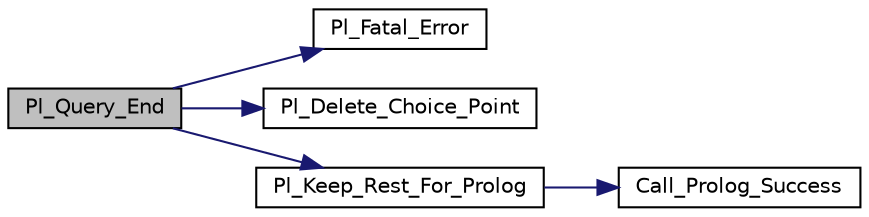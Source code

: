 digraph "Pl_Query_End"
{
  edge [fontname="Helvetica",fontsize="10",labelfontname="Helvetica",labelfontsize="10"];
  node [fontname="Helvetica",fontsize="10",shape=record];
  rankdir="LR";
  Node1 [label="Pl_Query_End",height=0.2,width=0.4,color="black", fillcolor="grey75", style="filled", fontcolor="black"];
  Node1 -> Node2 [color="midnightblue",fontsize="10",style="solid",fontname="Helvetica"];
  Node2 [label="Pl_Fatal_Error",height=0.2,width=0.4,color="black", fillcolor="white", style="filled",URL="$misc_8c.html#a190fea7904d7245d4fdc5e9404a07907"];
  Node1 -> Node3 [color="midnightblue",fontsize="10",style="solid",fontname="Helvetica"];
  Node3 [label="Pl_Delete_Choice_Point",height=0.2,width=0.4,color="black", fillcolor="white", style="filled",URL="$wam__inst_8c.html#a1f8b77617ef38000ca80700aaefbc694"];
  Node1 -> Node4 [color="midnightblue",fontsize="10",style="solid",fontname="Helvetica"];
  Node4 [label="Pl_Keep_Rest_For_Prolog",height=0.2,width=0.4,color="black", fillcolor="white", style="filled",URL="$engine_8c.html#ad168aa88e74dd55cbce32c9c64683588"];
  Node4 -> Node5 [color="midnightblue",fontsize="10",style="solid",fontname="Helvetica"];
  Node5 [label="Call_Prolog_Success",height=0.2,width=0.4,color="black", fillcolor="white", style="filled",URL="$engine_8c.html#ae7d5f8d0ac490ede3fcb48af7cceec55"];
}
